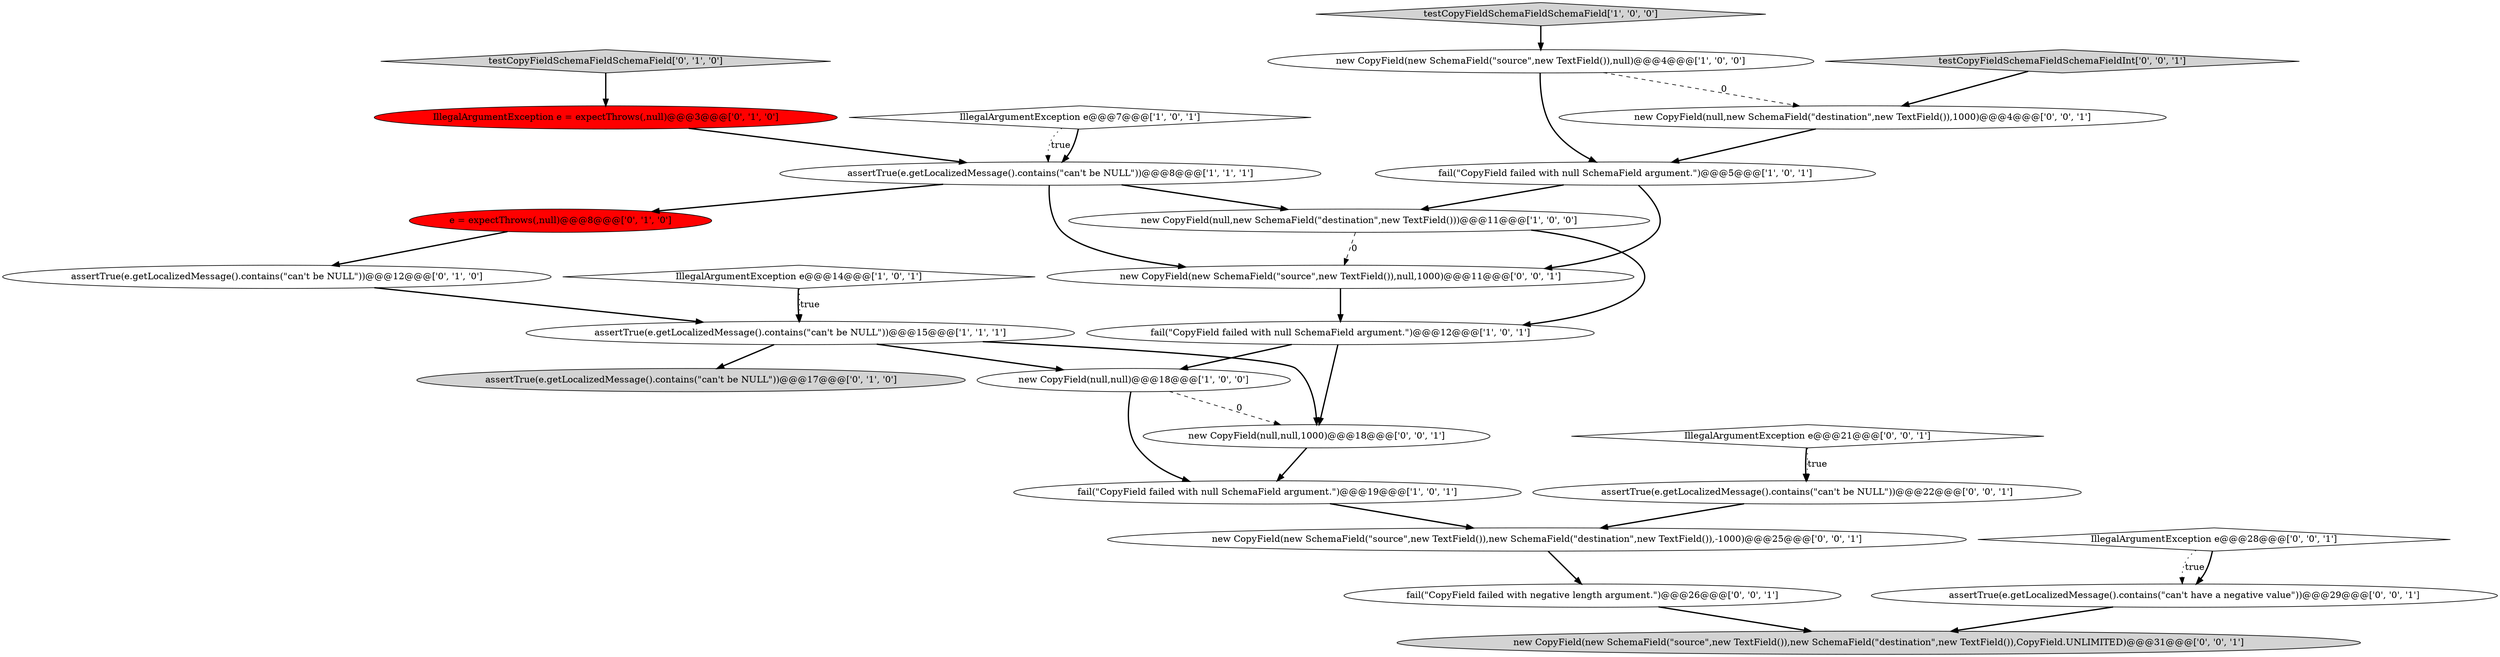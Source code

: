 digraph {
16 [style = filled, label = "IllegalArgumentException e@@@28@@@['0', '0', '1']", fillcolor = white, shape = diamond image = "AAA0AAABBB3BBB"];
18 [style = filled, label = "fail(\"CopyField failed with negative length argument.\")@@@26@@@['0', '0', '1']", fillcolor = white, shape = ellipse image = "AAA0AAABBB3BBB"];
19 [style = filled, label = "new CopyField(new SchemaField(\"source\",new TextField()),null,1000)@@@11@@@['0', '0', '1']", fillcolor = white, shape = ellipse image = "AAA0AAABBB3BBB"];
22 [style = filled, label = "new CopyField(new SchemaField(\"source\",new TextField()),new SchemaField(\"destination\",new TextField()),-1000)@@@25@@@['0', '0', '1']", fillcolor = white, shape = ellipse image = "AAA0AAABBB3BBB"];
9 [style = filled, label = "fail(\"CopyField failed with null SchemaField argument.\")@@@5@@@['1', '0', '1']", fillcolor = white, shape = ellipse image = "AAA0AAABBB1BBB"];
14 [style = filled, label = "e = expectThrows(,null)@@@8@@@['0', '1', '0']", fillcolor = red, shape = ellipse image = "AAA1AAABBB2BBB"];
5 [style = filled, label = "assertTrue(e.getLocalizedMessage().contains(\"can't be NULL\"))@@@8@@@['1', '1', '1']", fillcolor = white, shape = ellipse image = "AAA0AAABBB1BBB"];
7 [style = filled, label = "fail(\"CopyField failed with null SchemaField argument.\")@@@19@@@['1', '0', '1']", fillcolor = white, shape = ellipse image = "AAA0AAABBB1BBB"];
8 [style = filled, label = "fail(\"CopyField failed with null SchemaField argument.\")@@@12@@@['1', '0', '1']", fillcolor = white, shape = ellipse image = "AAA0AAABBB1BBB"];
10 [style = filled, label = "new CopyField(null,new SchemaField(\"destination\",new TextField()))@@@11@@@['1', '0', '0']", fillcolor = white, shape = ellipse image = "AAA0AAABBB1BBB"];
17 [style = filled, label = "new CopyField(null,null,1000)@@@18@@@['0', '0', '1']", fillcolor = white, shape = ellipse image = "AAA0AAABBB3BBB"];
23 [style = filled, label = "testCopyFieldSchemaFieldSchemaFieldInt['0', '0', '1']", fillcolor = lightgray, shape = diamond image = "AAA0AAABBB3BBB"];
24 [style = filled, label = "new CopyField(null,new SchemaField(\"destination\",new TextField()),1000)@@@4@@@['0', '0', '1']", fillcolor = white, shape = ellipse image = "AAA0AAABBB3BBB"];
6 [style = filled, label = "new CopyField(null,null)@@@18@@@['1', '0', '0']", fillcolor = white, shape = ellipse image = "AAA0AAABBB1BBB"];
1 [style = filled, label = "IllegalArgumentException e@@@14@@@['1', '0', '1']", fillcolor = white, shape = diamond image = "AAA0AAABBB1BBB"];
0 [style = filled, label = "IllegalArgumentException e@@@7@@@['1', '0', '1']", fillcolor = white, shape = diamond image = "AAA0AAABBB1BBB"];
13 [style = filled, label = "testCopyFieldSchemaFieldSchemaField['0', '1', '0']", fillcolor = lightgray, shape = diamond image = "AAA0AAABBB2BBB"];
4 [style = filled, label = "assertTrue(e.getLocalizedMessage().contains(\"can't be NULL\"))@@@15@@@['1', '1', '1']", fillcolor = white, shape = ellipse image = "AAA0AAABBB1BBB"];
2 [style = filled, label = "testCopyFieldSchemaFieldSchemaField['1', '0', '0']", fillcolor = lightgray, shape = diamond image = "AAA0AAABBB1BBB"];
15 [style = filled, label = "IllegalArgumentException e = expectThrows(,null)@@@3@@@['0', '1', '0']", fillcolor = red, shape = ellipse image = "AAA1AAABBB2BBB"];
11 [style = filled, label = "assertTrue(e.getLocalizedMessage().contains(\"can't be NULL\"))@@@12@@@['0', '1', '0']", fillcolor = white, shape = ellipse image = "AAA0AAABBB2BBB"];
21 [style = filled, label = "assertTrue(e.getLocalizedMessage().contains(\"can't be NULL\"))@@@22@@@['0', '0', '1']", fillcolor = white, shape = ellipse image = "AAA0AAABBB3BBB"];
3 [style = filled, label = "new CopyField(new SchemaField(\"source\",new TextField()),null)@@@4@@@['1', '0', '0']", fillcolor = white, shape = ellipse image = "AAA0AAABBB1BBB"];
26 [style = filled, label = "new CopyField(new SchemaField(\"source\",new TextField()),new SchemaField(\"destination\",new TextField()),CopyField.UNLIMITED)@@@31@@@['0', '0', '1']", fillcolor = lightgray, shape = ellipse image = "AAA0AAABBB3BBB"];
25 [style = filled, label = "IllegalArgumentException e@@@21@@@['0', '0', '1']", fillcolor = white, shape = diamond image = "AAA0AAABBB3BBB"];
12 [style = filled, label = "assertTrue(e.getLocalizedMessage().contains(\"can't be NULL\"))@@@17@@@['0', '1', '0']", fillcolor = lightgray, shape = ellipse image = "AAA0AAABBB2BBB"];
20 [style = filled, label = "assertTrue(e.getLocalizedMessage().contains(\"can't have a negative value\"))@@@29@@@['0', '0', '1']", fillcolor = white, shape = ellipse image = "AAA0AAABBB3BBB"];
5->10 [style = bold, label=""];
1->4 [style = bold, label=""];
0->5 [style = dotted, label="true"];
4->17 [style = bold, label=""];
4->6 [style = bold, label=""];
20->26 [style = bold, label=""];
10->19 [style = dashed, label="0"];
2->3 [style = bold, label=""];
11->4 [style = bold, label=""];
18->26 [style = bold, label=""];
3->24 [style = dashed, label="0"];
16->20 [style = dotted, label="true"];
8->6 [style = bold, label=""];
6->17 [style = dashed, label="0"];
1->4 [style = dotted, label="true"];
9->10 [style = bold, label=""];
5->14 [style = bold, label=""];
19->8 [style = bold, label=""];
15->5 [style = bold, label=""];
17->7 [style = bold, label=""];
3->9 [style = bold, label=""];
5->19 [style = bold, label=""];
8->17 [style = bold, label=""];
7->22 [style = bold, label=""];
23->24 [style = bold, label=""];
22->18 [style = bold, label=""];
10->8 [style = bold, label=""];
21->22 [style = bold, label=""];
4->12 [style = bold, label=""];
9->19 [style = bold, label=""];
13->15 [style = bold, label=""];
6->7 [style = bold, label=""];
16->20 [style = bold, label=""];
14->11 [style = bold, label=""];
24->9 [style = bold, label=""];
25->21 [style = bold, label=""];
25->21 [style = dotted, label="true"];
0->5 [style = bold, label=""];
}
